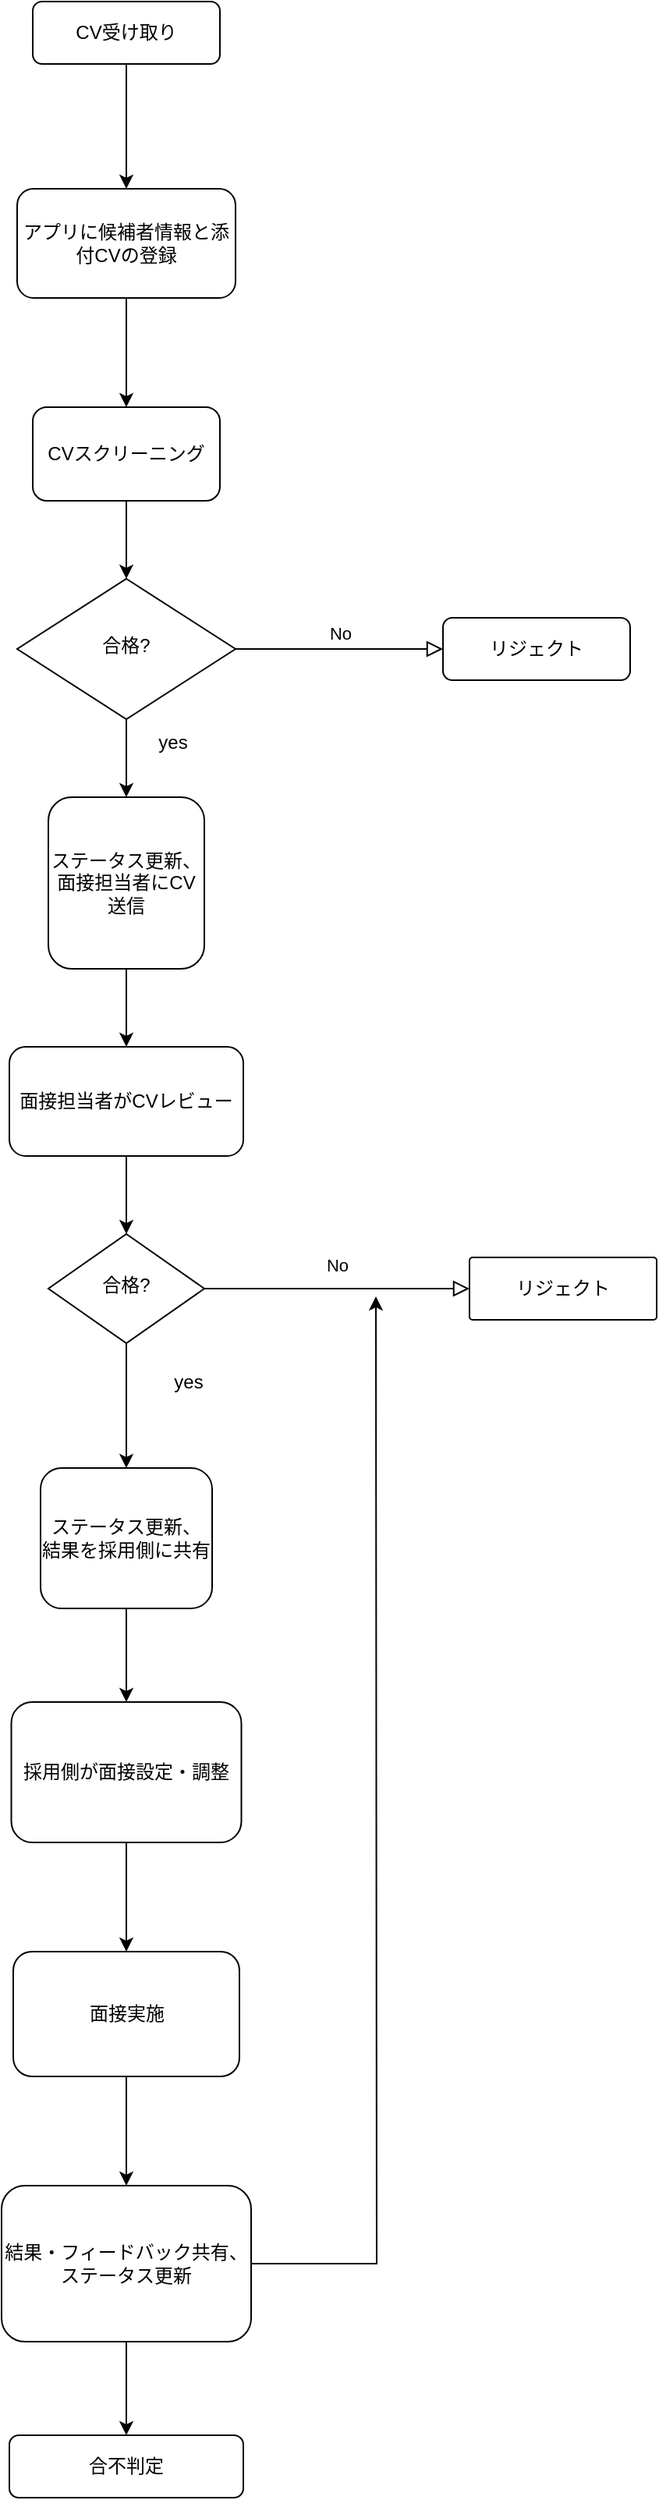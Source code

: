 <mxfile version="26.2.9">
  <diagram id="C5RBs43oDa-KdzZeNtuy" name="Page-1">
    <mxGraphModel dx="1188" dy="1994" grid="1" gridSize="10" guides="1" tooltips="1" connect="1" arrows="1" fold="1" page="0" pageScale="1" pageWidth="827" pageHeight="1169" background="none" math="0" shadow="0">
      <root>
        <mxCell id="WIyWlLk6GJQsqaUBKTNV-0" />
        <mxCell id="WIyWlLk6GJQsqaUBKTNV-1" parent="WIyWlLk6GJQsqaUBKTNV-0" />
        <mxCell id="jxAXPYUoKCCdfNlSX1Vn-38" style="edgeStyle=orthogonalEdgeStyle;rounded=0;orthogonalLoop=1;jettySize=auto;html=1;exitX=0.5;exitY=1;exitDx=0;exitDy=0;" edge="1" parent="WIyWlLk6GJQsqaUBKTNV-1" source="WIyWlLk6GJQsqaUBKTNV-3" target="WIyWlLk6GJQsqaUBKTNV-6">
          <mxGeometry relative="1" as="geometry" />
        </mxCell>
        <mxCell id="WIyWlLk6GJQsqaUBKTNV-3" value="CVスクリーニング" style="rounded=1;whiteSpace=wrap;html=1;fontSize=12;glass=0;strokeWidth=1;shadow=0;" parent="WIyWlLk6GJQsqaUBKTNV-1" vertex="1">
          <mxGeometry x="300" y="-820" width="120" height="60" as="geometry" />
        </mxCell>
        <mxCell id="WIyWlLk6GJQsqaUBKTNV-5" value="No" style="edgeStyle=orthogonalEdgeStyle;rounded=0;html=1;jettySize=auto;orthogonalLoop=1;fontSize=11;endArrow=block;endFill=0;endSize=8;strokeWidth=1;shadow=0;labelBackgroundColor=none;" parent="WIyWlLk6GJQsqaUBKTNV-1" source="WIyWlLk6GJQsqaUBKTNV-6" target="WIyWlLk6GJQsqaUBKTNV-7" edge="1">
          <mxGeometry y="10" relative="1" as="geometry">
            <mxPoint as="offset" />
          </mxGeometry>
        </mxCell>
        <mxCell id="WIyWlLk6GJQsqaUBKTNV-7" value="リジェクト" style="rounded=1;whiteSpace=wrap;html=1;fontSize=12;glass=0;strokeWidth=1;shadow=0;" parent="WIyWlLk6GJQsqaUBKTNV-1" vertex="1">
          <mxGeometry x="563" y="-685" width="120" height="40" as="geometry" />
        </mxCell>
        <mxCell id="WIyWlLk6GJQsqaUBKTNV-9" value="No" style="edgeStyle=orthogonalEdgeStyle;rounded=0;html=1;jettySize=auto;orthogonalLoop=1;fontSize=11;endArrow=block;endFill=0;endSize=8;strokeWidth=1;shadow=0;labelBackgroundColor=none;" parent="WIyWlLk6GJQsqaUBKTNV-1" source="WIyWlLk6GJQsqaUBKTNV-10" target="WIyWlLk6GJQsqaUBKTNV-12" edge="1">
          <mxGeometry y="15" relative="1" as="geometry">
            <mxPoint as="offset" />
          </mxGeometry>
        </mxCell>
        <mxCell id="WIyWlLk6GJQsqaUBKTNV-12" value="リジェクト" style="rounded=1;whiteSpace=wrap;html=1;fontSize=12;glass=0;strokeWidth=1;shadow=0;arcSize=5;" parent="WIyWlLk6GJQsqaUBKTNV-1" vertex="1">
          <mxGeometry x="580" y="-275" width="120" height="40" as="geometry" />
        </mxCell>
        <mxCell id="jxAXPYUoKCCdfNlSX1Vn-40" style="edgeStyle=orthogonalEdgeStyle;rounded=0;orthogonalLoop=1;jettySize=auto;html=1;exitX=0.5;exitY=1;exitDx=0;exitDy=0;entryX=0.5;entryY=0;entryDx=0;entryDy=0;" edge="1" parent="WIyWlLk6GJQsqaUBKTNV-1" source="WIyWlLk6GJQsqaUBKTNV-6" target="jxAXPYUoKCCdfNlSX1Vn-7">
          <mxGeometry relative="1" as="geometry" />
        </mxCell>
        <mxCell id="WIyWlLk6GJQsqaUBKTNV-6" value="合格?" style="rhombus;whiteSpace=wrap;html=1;shadow=0;fontFamily=Helvetica;fontSize=12;align=center;strokeWidth=1;spacing=6;spacingTop=-4;" parent="WIyWlLk6GJQsqaUBKTNV-1" vertex="1">
          <mxGeometry x="290" y="-710" width="140" height="90" as="geometry" />
        </mxCell>
        <mxCell id="jxAXPYUoKCCdfNlSX1Vn-51" style="edgeStyle=orthogonalEdgeStyle;rounded=0;orthogonalLoop=1;jettySize=auto;html=1;exitX=0.5;exitY=1;exitDx=0;exitDy=0;entryX=0.5;entryY=0;entryDx=0;entryDy=0;" edge="1" parent="WIyWlLk6GJQsqaUBKTNV-1" source="jxAXPYUoKCCdfNlSX1Vn-4" target="WIyWlLk6GJQsqaUBKTNV-3">
          <mxGeometry relative="1" as="geometry" />
        </mxCell>
        <mxCell id="jxAXPYUoKCCdfNlSX1Vn-4" value="&lt;font style=&quot;font-size: 12px;&quot;&gt;アプリに候補者情報と添付CVの登録&lt;/font&gt;" style="rounded=1;whiteSpace=wrap;html=1;fontSize=12;glass=0;strokeWidth=1;shadow=0;" vertex="1" parent="WIyWlLk6GJQsqaUBKTNV-1">
          <mxGeometry x="290" y="-960" width="140" height="70" as="geometry" />
        </mxCell>
        <mxCell id="jxAXPYUoKCCdfNlSX1Vn-35" style="edgeStyle=orthogonalEdgeStyle;rounded=0;orthogonalLoop=1;jettySize=auto;html=1;exitX=0.5;exitY=1;exitDx=0;exitDy=0;entryX=0.5;entryY=0;entryDx=0;entryDy=0;" edge="1" parent="WIyWlLk6GJQsqaUBKTNV-1" source="jxAXPYUoKCCdfNlSX1Vn-5" target="jxAXPYUoKCCdfNlSX1Vn-4">
          <mxGeometry relative="1" as="geometry" />
        </mxCell>
        <mxCell id="jxAXPYUoKCCdfNlSX1Vn-5" value="CV受け取り" style="rounded=1;whiteSpace=wrap;html=1;fontSize=12;glass=0;strokeWidth=1;shadow=0;" vertex="1" parent="WIyWlLk6GJQsqaUBKTNV-1">
          <mxGeometry x="300" y="-1080" width="120" height="40" as="geometry" />
        </mxCell>
        <mxCell id="jxAXPYUoKCCdfNlSX1Vn-42" style="edgeStyle=orthogonalEdgeStyle;rounded=0;orthogonalLoop=1;jettySize=auto;html=1;exitX=0.5;exitY=1;exitDx=0;exitDy=0;entryX=0.5;entryY=0;entryDx=0;entryDy=0;" edge="1" parent="WIyWlLk6GJQsqaUBKTNV-1" source="jxAXPYUoKCCdfNlSX1Vn-7" target="jxAXPYUoKCCdfNlSX1Vn-12">
          <mxGeometry relative="1" as="geometry" />
        </mxCell>
        <mxCell id="jxAXPYUoKCCdfNlSX1Vn-7" value="ステータス更新、面接担当者にCV送信" style="rounded=1;whiteSpace=wrap;html=1;fontSize=12;glass=0;strokeWidth=1;shadow=0;" vertex="1" parent="WIyWlLk6GJQsqaUBKTNV-1">
          <mxGeometry x="310" y="-570" width="100" height="110" as="geometry" />
        </mxCell>
        <mxCell id="jxAXPYUoKCCdfNlSX1Vn-12" value="面接担当者がCVレビュー" style="rounded=1;whiteSpace=wrap;html=1;fontSize=12;glass=0;strokeWidth=1;shadow=0;" vertex="1" parent="WIyWlLk6GJQsqaUBKTNV-1">
          <mxGeometry x="285" y="-410" width="150" height="70" as="geometry" />
        </mxCell>
        <mxCell id="jxAXPYUoKCCdfNlSX1Vn-17" value="yes" style="text;html=1;align=center;verticalAlign=middle;whiteSpace=wrap;rounded=0;" vertex="1" parent="WIyWlLk6GJQsqaUBKTNV-1">
          <mxGeometry x="350" y="-90" width="60" height="30" as="geometry" />
        </mxCell>
        <mxCell id="jxAXPYUoKCCdfNlSX1Vn-44" style="edgeStyle=orthogonalEdgeStyle;rounded=0;orthogonalLoop=1;jettySize=auto;html=1;exitX=0.5;exitY=1;exitDx=0;exitDy=0;entryX=0.5;entryY=0;entryDx=0;entryDy=0;" edge="1" parent="WIyWlLk6GJQsqaUBKTNV-1" source="jxAXPYUoKCCdfNlSX1Vn-18" target="jxAXPYUoKCCdfNlSX1Vn-20">
          <mxGeometry relative="1" as="geometry" />
        </mxCell>
        <mxCell id="jxAXPYUoKCCdfNlSX1Vn-18" value="ステータス更新、 結果を採用側に共有" style="rounded=1;whiteSpace=wrap;html=1;fontSize=12;glass=0;strokeWidth=1;shadow=0;" vertex="1" parent="WIyWlLk6GJQsqaUBKTNV-1">
          <mxGeometry x="305" y="-140" width="110" height="90" as="geometry" />
        </mxCell>
        <mxCell id="jxAXPYUoKCCdfNlSX1Vn-45" style="edgeStyle=orthogonalEdgeStyle;rounded=0;orthogonalLoop=1;jettySize=auto;html=1;exitX=0.5;exitY=1;exitDx=0;exitDy=0;entryX=0.5;entryY=0;entryDx=0;entryDy=0;" edge="1" parent="WIyWlLk6GJQsqaUBKTNV-1" source="jxAXPYUoKCCdfNlSX1Vn-20" target="jxAXPYUoKCCdfNlSX1Vn-21">
          <mxGeometry relative="1" as="geometry" />
        </mxCell>
        <mxCell id="jxAXPYUoKCCdfNlSX1Vn-20" value="採用側が面接設定・調整" style="rounded=1;whiteSpace=wrap;html=1;fontSize=12;glass=0;strokeWidth=1;shadow=0;" vertex="1" parent="WIyWlLk6GJQsqaUBKTNV-1">
          <mxGeometry x="286.25" y="10" width="147.5" height="90" as="geometry" />
        </mxCell>
        <mxCell id="jxAXPYUoKCCdfNlSX1Vn-54" style="edgeStyle=orthogonalEdgeStyle;rounded=0;orthogonalLoop=1;jettySize=auto;html=1;exitX=0.5;exitY=1;exitDx=0;exitDy=0;entryX=0.5;entryY=0;entryDx=0;entryDy=0;" edge="1" parent="WIyWlLk6GJQsqaUBKTNV-1" source="jxAXPYUoKCCdfNlSX1Vn-21" target="jxAXPYUoKCCdfNlSX1Vn-22">
          <mxGeometry relative="1" as="geometry" />
        </mxCell>
        <mxCell id="jxAXPYUoKCCdfNlSX1Vn-21" value="面接実施" style="rounded=1;whiteSpace=wrap;html=1;fontSize=12;glass=0;strokeWidth=1;shadow=0;" vertex="1" parent="WIyWlLk6GJQsqaUBKTNV-1">
          <mxGeometry x="287.5" y="170" width="145" height="80" as="geometry" />
        </mxCell>
        <mxCell id="jxAXPYUoKCCdfNlSX1Vn-47" style="edgeStyle=orthogonalEdgeStyle;rounded=0;orthogonalLoop=1;jettySize=auto;html=1;exitX=0.5;exitY=1;exitDx=0;exitDy=0;entryX=0.5;entryY=0;entryDx=0;entryDy=0;" edge="1" parent="WIyWlLk6GJQsqaUBKTNV-1" source="jxAXPYUoKCCdfNlSX1Vn-22" target="jxAXPYUoKCCdfNlSX1Vn-33">
          <mxGeometry relative="1" as="geometry" />
        </mxCell>
        <mxCell id="jxAXPYUoKCCdfNlSX1Vn-48" style="edgeStyle=orthogonalEdgeStyle;rounded=0;orthogonalLoop=1;jettySize=auto;html=1;exitX=1;exitY=0.5;exitDx=0;exitDy=0;" edge="1" parent="WIyWlLk6GJQsqaUBKTNV-1" source="jxAXPYUoKCCdfNlSX1Vn-22">
          <mxGeometry relative="1" as="geometry">
            <mxPoint x="520" y="-250" as="targetPoint" />
          </mxGeometry>
        </mxCell>
        <mxCell id="jxAXPYUoKCCdfNlSX1Vn-22" value="結果・フィードバック共有、ステータス更新" style="rounded=1;whiteSpace=wrap;html=1;fontSize=12;glass=0;strokeWidth=1;shadow=0;" vertex="1" parent="WIyWlLk6GJQsqaUBKTNV-1">
          <mxGeometry x="280" y="320" width="160" height="100" as="geometry" />
        </mxCell>
        <mxCell id="jxAXPYUoKCCdfNlSX1Vn-33" value="合不判定" style="rounded=1;whiteSpace=wrap;html=1;fontSize=12;glass=0;strokeWidth=1;shadow=0;" vertex="1" parent="WIyWlLk6GJQsqaUBKTNV-1">
          <mxGeometry x="285" y="480" width="150" height="40" as="geometry" />
        </mxCell>
        <mxCell id="jxAXPYUoKCCdfNlSX1Vn-41" value="" style="endArrow=classic;html=1;rounded=0;exitX=0.5;exitY=1;exitDx=0;exitDy=0;" edge="1" parent="WIyWlLk6GJQsqaUBKTNV-1" source="jxAXPYUoKCCdfNlSX1Vn-12" target="WIyWlLk6GJQsqaUBKTNV-10">
          <mxGeometry width="50" height="50" relative="1" as="geometry">
            <mxPoint x="360" y="-350" as="sourcePoint" />
            <mxPoint x="360" y="-190" as="targetPoint" />
          </mxGeometry>
        </mxCell>
        <mxCell id="jxAXPYUoKCCdfNlSX1Vn-43" style="edgeStyle=orthogonalEdgeStyle;rounded=0;orthogonalLoop=1;jettySize=auto;html=1;exitX=0.5;exitY=1;exitDx=0;exitDy=0;entryX=0.5;entryY=0;entryDx=0;entryDy=0;" edge="1" parent="WIyWlLk6GJQsqaUBKTNV-1" source="WIyWlLk6GJQsqaUBKTNV-10" target="jxAXPYUoKCCdfNlSX1Vn-18">
          <mxGeometry relative="1" as="geometry" />
        </mxCell>
        <mxCell id="WIyWlLk6GJQsqaUBKTNV-10" value="合格?" style="rhombus;whiteSpace=wrap;html=1;shadow=0;fontFamily=Helvetica;fontSize=12;align=center;strokeWidth=1;spacing=6;spacingTop=-4;" parent="WIyWlLk6GJQsqaUBKTNV-1" vertex="1">
          <mxGeometry x="310" y="-290" width="100" height="70" as="geometry" />
        </mxCell>
        <mxCell id="jxAXPYUoKCCdfNlSX1Vn-57" value="yes" style="text;html=1;align=center;verticalAlign=middle;whiteSpace=wrap;rounded=0;" vertex="1" parent="WIyWlLk6GJQsqaUBKTNV-1">
          <mxGeometry x="360" y="-620" width="60" height="30" as="geometry" />
        </mxCell>
        <mxCell id="jxAXPYUoKCCdfNlSX1Vn-58" value="yes" style="text;html=1;align=center;verticalAlign=middle;whiteSpace=wrap;rounded=0;" vertex="1" parent="WIyWlLk6GJQsqaUBKTNV-1">
          <mxGeometry x="370" y="-210" width="60" height="30" as="geometry" />
        </mxCell>
      </root>
    </mxGraphModel>
  </diagram>
</mxfile>
